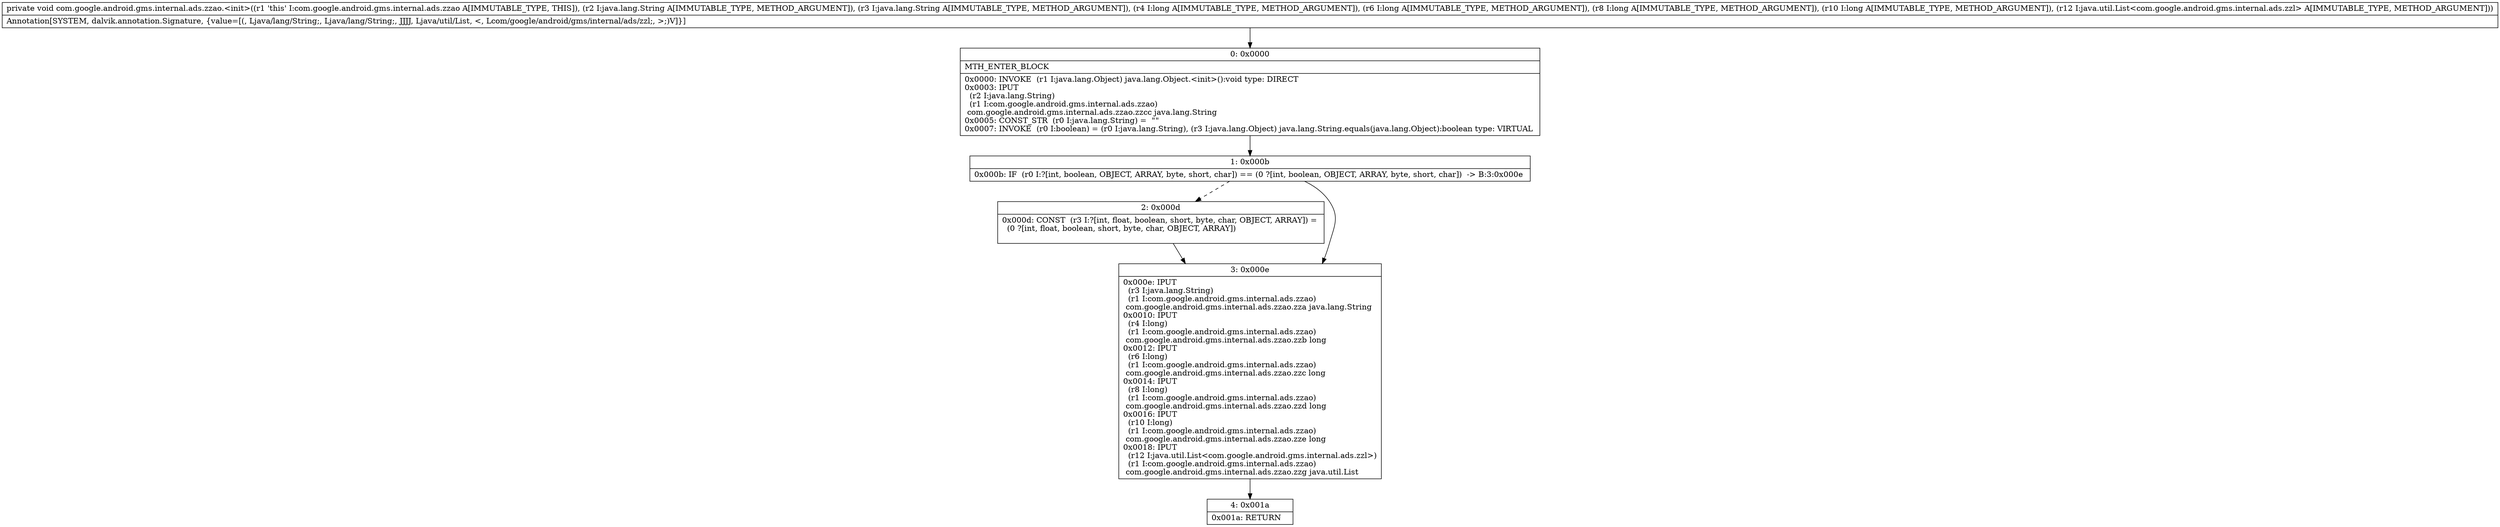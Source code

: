 digraph "CFG forcom.google.android.gms.internal.ads.zzao.\<init\>(Ljava\/lang\/String;Ljava\/lang\/String;JJJJLjava\/util\/List;)V" {
Node_0 [shape=record,label="{0\:\ 0x0000|MTH_ENTER_BLOCK\l|0x0000: INVOKE  (r1 I:java.lang.Object) java.lang.Object.\<init\>():void type: DIRECT \l0x0003: IPUT  \l  (r2 I:java.lang.String)\l  (r1 I:com.google.android.gms.internal.ads.zzao)\l com.google.android.gms.internal.ads.zzao.zzcc java.lang.String \l0x0005: CONST_STR  (r0 I:java.lang.String) =  \"\" \l0x0007: INVOKE  (r0 I:boolean) = (r0 I:java.lang.String), (r3 I:java.lang.Object) java.lang.String.equals(java.lang.Object):boolean type: VIRTUAL \l}"];
Node_1 [shape=record,label="{1\:\ 0x000b|0x000b: IF  (r0 I:?[int, boolean, OBJECT, ARRAY, byte, short, char]) == (0 ?[int, boolean, OBJECT, ARRAY, byte, short, char])  \-\> B:3:0x000e \l}"];
Node_2 [shape=record,label="{2\:\ 0x000d|0x000d: CONST  (r3 I:?[int, float, boolean, short, byte, char, OBJECT, ARRAY]) = \l  (0 ?[int, float, boolean, short, byte, char, OBJECT, ARRAY])\l \l}"];
Node_3 [shape=record,label="{3\:\ 0x000e|0x000e: IPUT  \l  (r3 I:java.lang.String)\l  (r1 I:com.google.android.gms.internal.ads.zzao)\l com.google.android.gms.internal.ads.zzao.zza java.lang.String \l0x0010: IPUT  \l  (r4 I:long)\l  (r1 I:com.google.android.gms.internal.ads.zzao)\l com.google.android.gms.internal.ads.zzao.zzb long \l0x0012: IPUT  \l  (r6 I:long)\l  (r1 I:com.google.android.gms.internal.ads.zzao)\l com.google.android.gms.internal.ads.zzao.zzc long \l0x0014: IPUT  \l  (r8 I:long)\l  (r1 I:com.google.android.gms.internal.ads.zzao)\l com.google.android.gms.internal.ads.zzao.zzd long \l0x0016: IPUT  \l  (r10 I:long)\l  (r1 I:com.google.android.gms.internal.ads.zzao)\l com.google.android.gms.internal.ads.zzao.zze long \l0x0018: IPUT  \l  (r12 I:java.util.List\<com.google.android.gms.internal.ads.zzl\>)\l  (r1 I:com.google.android.gms.internal.ads.zzao)\l com.google.android.gms.internal.ads.zzao.zzg java.util.List \l}"];
Node_4 [shape=record,label="{4\:\ 0x001a|0x001a: RETURN   \l}"];
MethodNode[shape=record,label="{private void com.google.android.gms.internal.ads.zzao.\<init\>((r1 'this' I:com.google.android.gms.internal.ads.zzao A[IMMUTABLE_TYPE, THIS]), (r2 I:java.lang.String A[IMMUTABLE_TYPE, METHOD_ARGUMENT]), (r3 I:java.lang.String A[IMMUTABLE_TYPE, METHOD_ARGUMENT]), (r4 I:long A[IMMUTABLE_TYPE, METHOD_ARGUMENT]), (r6 I:long A[IMMUTABLE_TYPE, METHOD_ARGUMENT]), (r8 I:long A[IMMUTABLE_TYPE, METHOD_ARGUMENT]), (r10 I:long A[IMMUTABLE_TYPE, METHOD_ARGUMENT]), (r12 I:java.util.List\<com.google.android.gms.internal.ads.zzl\> A[IMMUTABLE_TYPE, METHOD_ARGUMENT]))  | Annotation[SYSTEM, dalvik.annotation.Signature, \{value=[(, Ljava\/lang\/String;, Ljava\/lang\/String;, JJJJ, Ljava\/util\/List, \<, Lcom\/google\/android\/gms\/internal\/ads\/zzl;, \>;)V]\}]\l}"];
MethodNode -> Node_0;
Node_0 -> Node_1;
Node_1 -> Node_2[style=dashed];
Node_1 -> Node_3;
Node_2 -> Node_3;
Node_3 -> Node_4;
}

